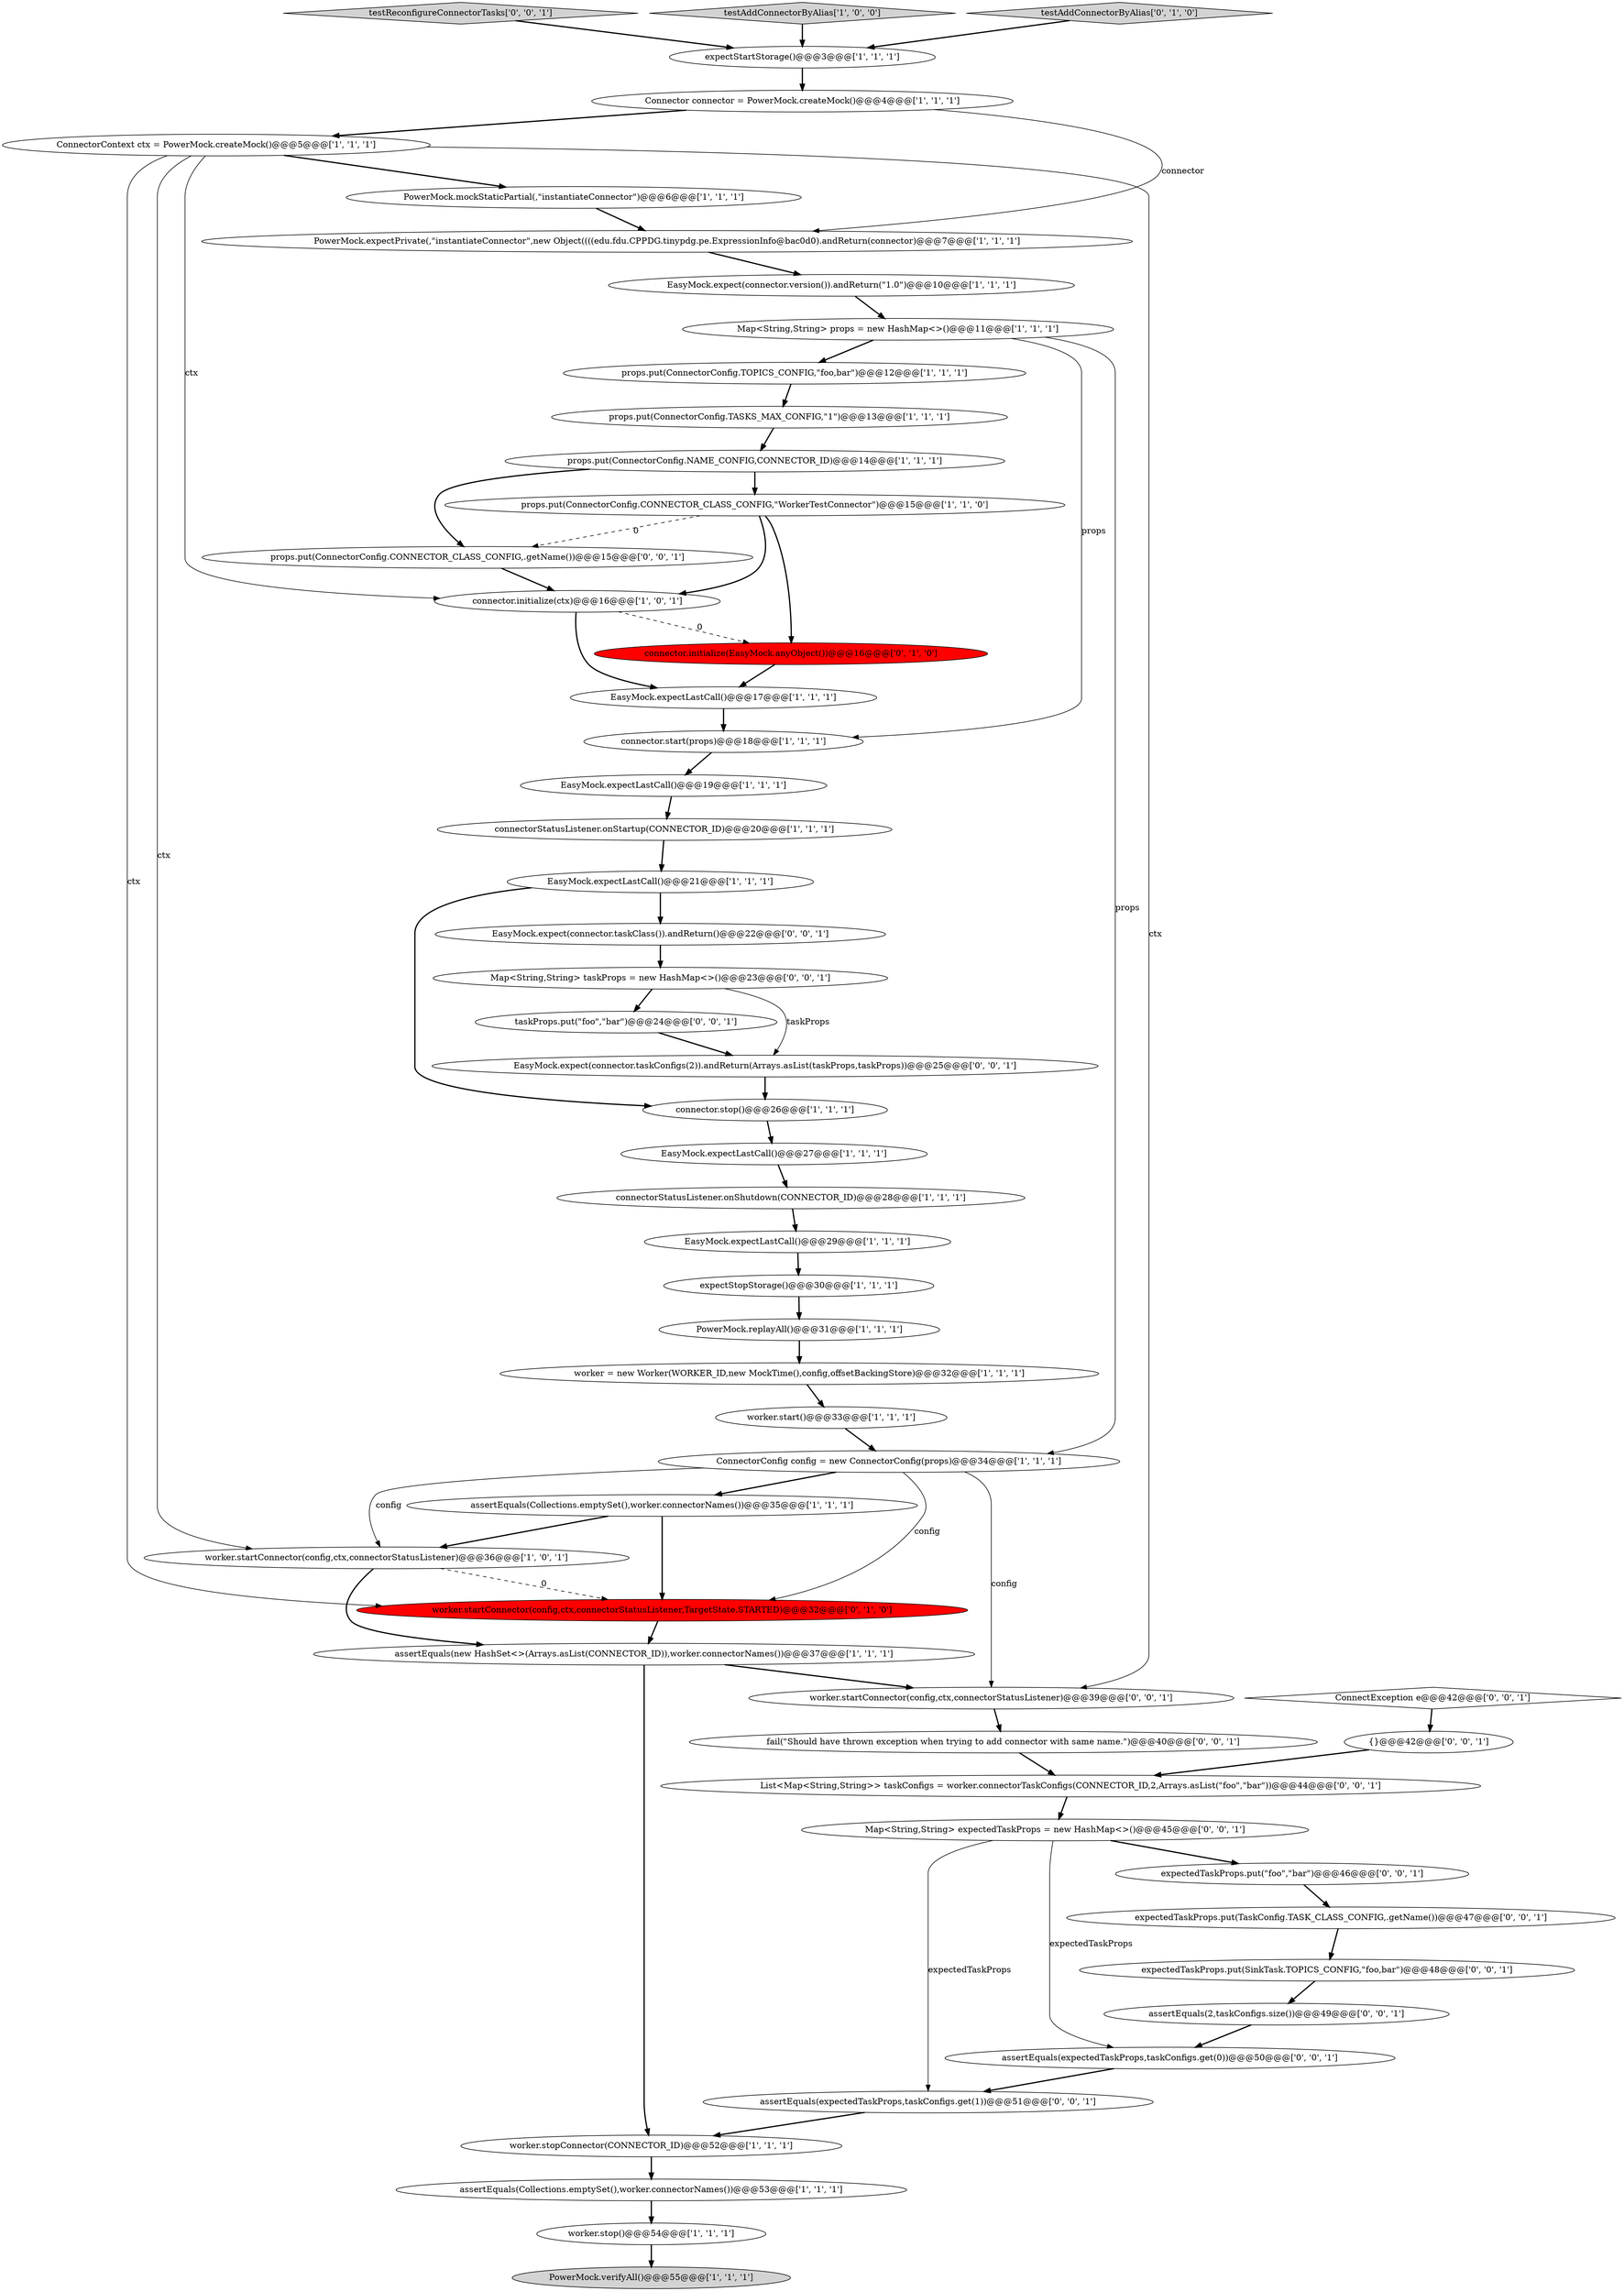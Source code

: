 digraph {
49 [style = filled, label = "EasyMock.expect(connector.taskConfigs(2)).andReturn(Arrays.asList(taskProps,taskProps))@@@25@@@['0', '0', '1']", fillcolor = white, shape = ellipse image = "AAA0AAABBB3BBB"];
13 [style = filled, label = "PowerMock.replayAll()@@@31@@@['1', '1', '1']", fillcolor = white, shape = ellipse image = "AAA0AAABBB1BBB"];
9 [style = filled, label = "PowerMock.mockStaticPartial(,\"instantiateConnector\")@@@6@@@['1', '1', '1']", fillcolor = white, shape = ellipse image = "AAA0AAABBB1BBB"];
43 [style = filled, label = "testReconfigureConnectorTasks['0', '0', '1']", fillcolor = lightgray, shape = diamond image = "AAA0AAABBB3BBB"];
7 [style = filled, label = "EasyMock.expectLastCall()@@@27@@@['1', '1', '1']", fillcolor = white, shape = ellipse image = "AAA0AAABBB1BBB"];
53 [style = filled, label = "assertEquals(2,taskConfigs.size())@@@49@@@['0', '0', '1']", fillcolor = white, shape = ellipse image = "AAA0AAABBB3BBB"];
30 [style = filled, label = "PowerMock.expectPrivate(,\"instantiateConnector\",new Object((((edu.fdu.CPPDG.tinypdg.pe.ExpressionInfo@bac0d0).andReturn(connector)@@@7@@@['1', '1', '1']", fillcolor = white, shape = ellipse image = "AAA0AAABBB1BBB"];
33 [style = filled, label = "ConnectorContext ctx = PowerMock.createMock()@@@5@@@['1', '1', '1']", fillcolor = white, shape = ellipse image = "AAA0AAABBB1BBB"];
24 [style = filled, label = "assertEquals(Collections.emptySet(),worker.connectorNames())@@@35@@@['1', '1', '1']", fillcolor = white, shape = ellipse image = "AAA0AAABBB1BBB"];
38 [style = filled, label = "worker.startConnector(config,ctx,connectorStatusListener)@@@39@@@['0', '0', '1']", fillcolor = white, shape = ellipse image = "AAA0AAABBB3BBB"];
20 [style = filled, label = "expectStopStorage()@@@30@@@['1', '1', '1']", fillcolor = white, shape = ellipse image = "AAA0AAABBB1BBB"];
54 [style = filled, label = "expectedTaskProps.put(SinkTask.TOPICS_CONFIG,\"foo,bar\")@@@48@@@['0', '0', '1']", fillcolor = white, shape = ellipse image = "AAA0AAABBB3BBB"];
52 [style = filled, label = "List<Map<String,String>> taskConfigs = worker.connectorTaskConfigs(CONNECTOR_ID,2,Arrays.asList(\"foo\",\"bar\"))@@@44@@@['0', '0', '1']", fillcolor = white, shape = ellipse image = "AAA0AAABBB3BBB"];
31 [style = filled, label = "EasyMock.expect(connector.version()).andReturn(\"1.0\")@@@10@@@['1', '1', '1']", fillcolor = white, shape = ellipse image = "AAA0AAABBB1BBB"];
48 [style = filled, label = "props.put(ConnectorConfig.CONNECTOR_CLASS_CONFIG,.getName())@@@15@@@['0', '0', '1']", fillcolor = white, shape = ellipse image = "AAA0AAABBB3BBB"];
15 [style = filled, label = "props.put(ConnectorConfig.NAME_CONFIG,CONNECTOR_ID)@@@14@@@['1', '1', '1']", fillcolor = white, shape = ellipse image = "AAA0AAABBB1BBB"];
5 [style = filled, label = "testAddConnectorByAlias['1', '0', '0']", fillcolor = lightgray, shape = diamond image = "AAA0AAABBB1BBB"];
8 [style = filled, label = "EasyMock.expectLastCall()@@@19@@@['1', '1', '1']", fillcolor = white, shape = ellipse image = "AAA0AAABBB1BBB"];
3 [style = filled, label = "connectorStatusListener.onStartup(CONNECTOR_ID)@@@20@@@['1', '1', '1']", fillcolor = white, shape = ellipse image = "AAA0AAABBB1BBB"];
47 [style = filled, label = "fail(\"Should have thrown exception when trying to add connector with same name.\")@@@40@@@['0', '0', '1']", fillcolor = white, shape = ellipse image = "AAA0AAABBB3BBB"];
11 [style = filled, label = "Map<String,String> props = new HashMap<>()@@@11@@@['1', '1', '1']", fillcolor = white, shape = ellipse image = "AAA0AAABBB1BBB"];
39 [style = filled, label = "ConnectException e@@@42@@@['0', '0', '1']", fillcolor = white, shape = diamond image = "AAA0AAABBB3BBB"];
0 [style = filled, label = "worker.start()@@@33@@@['1', '1', '1']", fillcolor = white, shape = ellipse image = "AAA0AAABBB1BBB"];
16 [style = filled, label = "assertEquals(new HashSet<>(Arrays.asList(CONNECTOR_ID)),worker.connectorNames())@@@37@@@['1', '1', '1']", fillcolor = white, shape = ellipse image = "AAA0AAABBB1BBB"];
6 [style = filled, label = "EasyMock.expectLastCall()@@@17@@@['1', '1', '1']", fillcolor = white, shape = ellipse image = "AAA0AAABBB1BBB"];
35 [style = filled, label = "worker.startConnector(config,ctx,connectorStatusListener,TargetState.STARTED)@@@32@@@['0', '1', '0']", fillcolor = red, shape = ellipse image = "AAA1AAABBB2BBB"];
41 [style = filled, label = "EasyMock.expect(connector.taskClass()).andReturn()@@@22@@@['0', '0', '1']", fillcolor = white, shape = ellipse image = "AAA0AAABBB3BBB"];
17 [style = filled, label = "props.put(ConnectorConfig.CONNECTOR_CLASS_CONFIG,\"WorkerTestConnector\")@@@15@@@['1', '1', '0']", fillcolor = white, shape = ellipse image = "AAA0AAABBB1BBB"];
1 [style = filled, label = "connector.stop()@@@26@@@['1', '1', '1']", fillcolor = white, shape = ellipse image = "AAA0AAABBB1BBB"];
27 [style = filled, label = "Connector connector = PowerMock.createMock()@@@4@@@['1', '1', '1']", fillcolor = white, shape = ellipse image = "AAA0AAABBB1BBB"];
45 [style = filled, label = "assertEquals(expectedTaskProps,taskConfigs.get(1))@@@51@@@['0', '0', '1']", fillcolor = white, shape = ellipse image = "AAA0AAABBB3BBB"];
22 [style = filled, label = "connector.initialize(ctx)@@@16@@@['1', '0', '1']", fillcolor = white, shape = ellipse image = "AAA0AAABBB1BBB"];
50 [style = filled, label = "expectedTaskProps.put(TaskConfig.TASK_CLASS_CONFIG,.getName())@@@47@@@['0', '0', '1']", fillcolor = white, shape = ellipse image = "AAA0AAABBB3BBB"];
18 [style = filled, label = "expectStartStorage()@@@3@@@['1', '1', '1']", fillcolor = white, shape = ellipse image = "AAA0AAABBB1BBB"];
10 [style = filled, label = "worker.stop()@@@54@@@['1', '1', '1']", fillcolor = white, shape = ellipse image = "AAA0AAABBB1BBB"];
2 [style = filled, label = "assertEquals(Collections.emptySet(),worker.connectorNames())@@@53@@@['1', '1', '1']", fillcolor = white, shape = ellipse image = "AAA0AAABBB1BBB"];
14 [style = filled, label = "connectorStatusListener.onShutdown(CONNECTOR_ID)@@@28@@@['1', '1', '1']", fillcolor = white, shape = ellipse image = "AAA0AAABBB1BBB"];
51 [style = filled, label = "taskProps.put(\"foo\",\"bar\")@@@24@@@['0', '0', '1']", fillcolor = white, shape = ellipse image = "AAA0AAABBB3BBB"];
44 [style = filled, label = "assertEquals(expectedTaskProps,taskConfigs.get(0))@@@50@@@['0', '0', '1']", fillcolor = white, shape = ellipse image = "AAA0AAABBB3BBB"];
46 [style = filled, label = "Map<String,String> expectedTaskProps = new HashMap<>()@@@45@@@['0', '0', '1']", fillcolor = white, shape = ellipse image = "AAA0AAABBB3BBB"];
40 [style = filled, label = "{}@@@42@@@['0', '0', '1']", fillcolor = white, shape = ellipse image = "AAA0AAABBB3BBB"];
36 [style = filled, label = "connector.initialize(EasyMock.anyObject())@@@16@@@['0', '1', '0']", fillcolor = red, shape = ellipse image = "AAA1AAABBB2BBB"];
19 [style = filled, label = "worker.startConnector(config,ctx,connectorStatusListener)@@@36@@@['1', '0', '1']", fillcolor = white, shape = ellipse image = "AAA0AAABBB1BBB"];
28 [style = filled, label = "ConnectorConfig config = new ConnectorConfig(props)@@@34@@@['1', '1', '1']", fillcolor = white, shape = ellipse image = "AAA0AAABBB1BBB"];
21 [style = filled, label = "props.put(ConnectorConfig.TOPICS_CONFIG,\"foo,bar\")@@@12@@@['1', '1', '1']", fillcolor = white, shape = ellipse image = "AAA0AAABBB1BBB"];
25 [style = filled, label = "EasyMock.expectLastCall()@@@21@@@['1', '1', '1']", fillcolor = white, shape = ellipse image = "AAA0AAABBB1BBB"];
26 [style = filled, label = "worker = new Worker(WORKER_ID,new MockTime(),config,offsetBackingStore)@@@32@@@['1', '1', '1']", fillcolor = white, shape = ellipse image = "AAA0AAABBB1BBB"];
29 [style = filled, label = "worker.stopConnector(CONNECTOR_ID)@@@52@@@['1', '1', '1']", fillcolor = white, shape = ellipse image = "AAA0AAABBB1BBB"];
42 [style = filled, label = "expectedTaskProps.put(\"foo\",\"bar\")@@@46@@@['0', '0', '1']", fillcolor = white, shape = ellipse image = "AAA0AAABBB3BBB"];
32 [style = filled, label = "props.put(ConnectorConfig.TASKS_MAX_CONFIG,\"1\")@@@13@@@['1', '1', '1']", fillcolor = white, shape = ellipse image = "AAA0AAABBB1BBB"];
34 [style = filled, label = "testAddConnectorByAlias['0', '1', '0']", fillcolor = lightgray, shape = diamond image = "AAA0AAABBB2BBB"];
37 [style = filled, label = "Map<String,String> taskProps = new HashMap<>()@@@23@@@['0', '0', '1']", fillcolor = white, shape = ellipse image = "AAA0AAABBB3BBB"];
4 [style = filled, label = "PowerMock.verifyAll()@@@55@@@['1', '1', '1']", fillcolor = lightgray, shape = ellipse image = "AAA0AAABBB1BBB"];
12 [style = filled, label = "connector.start(props)@@@18@@@['1', '1', '1']", fillcolor = white, shape = ellipse image = "AAA0AAABBB1BBB"];
23 [style = filled, label = "EasyMock.expectLastCall()@@@29@@@['1', '1', '1']", fillcolor = white, shape = ellipse image = "AAA0AAABBB1BBB"];
36->6 [style = bold, label=""];
33->22 [style = solid, label="ctx"];
46->42 [style = bold, label=""];
37->49 [style = solid, label="taskProps"];
22->36 [style = dashed, label="0"];
23->20 [style = bold, label=""];
25->1 [style = bold, label=""];
20->13 [style = bold, label=""];
24->19 [style = bold, label=""];
35->16 [style = bold, label=""];
16->38 [style = bold, label=""];
52->46 [style = bold, label=""];
42->50 [style = bold, label=""];
27->30 [style = solid, label="connector"];
37->51 [style = bold, label=""];
24->35 [style = bold, label=""];
3->25 [style = bold, label=""];
40->52 [style = bold, label=""];
25->41 [style = bold, label=""];
11->28 [style = solid, label="props"];
33->38 [style = solid, label="ctx"];
11->21 [style = bold, label=""];
16->29 [style = bold, label=""];
8->3 [style = bold, label=""];
41->37 [style = bold, label=""];
33->35 [style = solid, label="ctx"];
34->18 [style = bold, label=""];
53->44 [style = bold, label=""];
28->38 [style = solid, label="config"];
9->30 [style = bold, label=""];
5->18 [style = bold, label=""];
48->22 [style = bold, label=""];
51->49 [style = bold, label=""];
43->18 [style = bold, label=""];
17->22 [style = bold, label=""];
33->9 [style = bold, label=""];
2->10 [style = bold, label=""];
46->45 [style = solid, label="expectedTaskProps"];
1->7 [style = bold, label=""];
17->48 [style = dashed, label="0"];
31->11 [style = bold, label=""];
45->29 [style = bold, label=""];
19->16 [style = bold, label=""];
7->14 [style = bold, label=""];
17->36 [style = bold, label=""];
15->17 [style = bold, label=""];
26->0 [style = bold, label=""];
29->2 [style = bold, label=""];
46->44 [style = solid, label="expectedTaskProps"];
49->1 [style = bold, label=""];
14->23 [style = bold, label=""];
18->27 [style = bold, label=""];
13->26 [style = bold, label=""];
30->31 [style = bold, label=""];
12->8 [style = bold, label=""];
39->40 [style = bold, label=""];
21->32 [style = bold, label=""];
32->15 [style = bold, label=""];
10->4 [style = bold, label=""];
15->48 [style = bold, label=""];
28->24 [style = bold, label=""];
38->47 [style = bold, label=""];
54->53 [style = bold, label=""];
27->33 [style = bold, label=""];
28->19 [style = solid, label="config"];
19->35 [style = dashed, label="0"];
47->52 [style = bold, label=""];
50->54 [style = bold, label=""];
44->45 [style = bold, label=""];
28->35 [style = solid, label="config"];
33->19 [style = solid, label="ctx"];
0->28 [style = bold, label=""];
11->12 [style = solid, label="props"];
22->6 [style = bold, label=""];
6->12 [style = bold, label=""];
}
